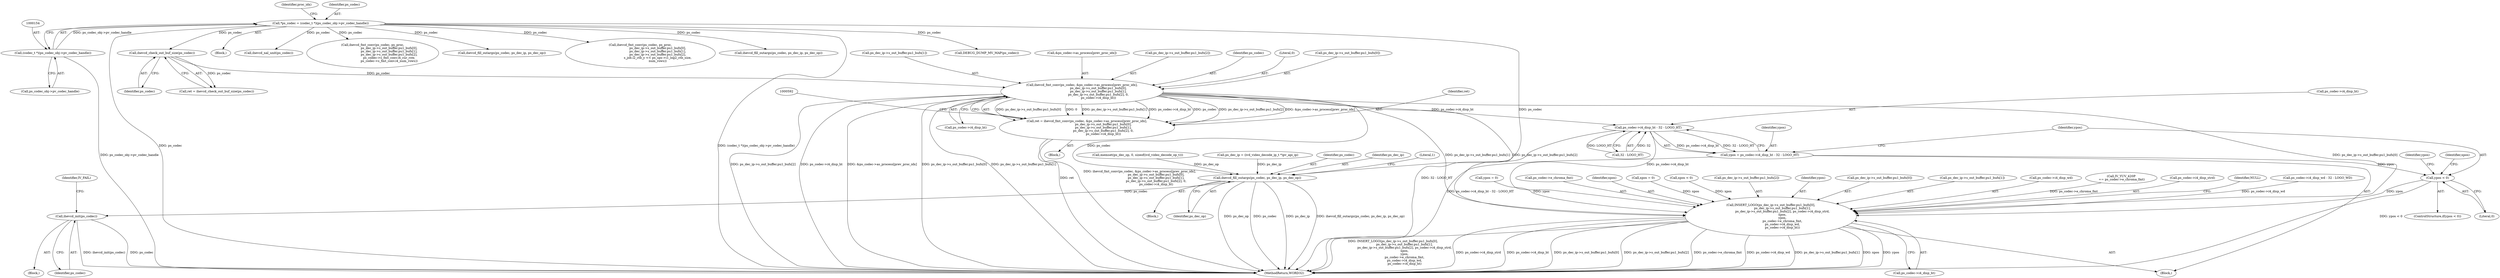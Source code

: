 digraph "0_Android_87fb7909c49e6a4510ba86ace1ffc83459c7e1b9@pointer" {
"1000557" [label="(Call,ihevcd_fmt_conv(ps_codec, &ps_codec->as_process[prev_proc_idx],\n                                  ps_dec_ip->s_out_buffer.pu1_bufs[0],\n                                  ps_dec_ip->s_out_buffer.pu1_bufs[1],\n                                  ps_dec_ip->s_out_buffer.pu1_bufs[2], 0,\n                                  ps_codec->i4_disp_ht))"];
"1000546" [label="(Call,ihevcd_check_out_buf_size(ps_codec))"];
"1000151" [label="(Call,*ps_codec = (codec_t *)(ps_codec_obj->pv_codec_handle))"];
"1000153" [label="(Call,(codec_t *)(ps_codec_obj->pv_codec_handle))"];
"1000555" [label="(Call,ret = ihevcd_fmt_conv(ps_codec, &ps_codec->as_process[prev_proc_idx],\n                                  ps_dec_ip->s_out_buffer.pu1_bufs[0],\n                                  ps_dec_ip->s_out_buffer.pu1_bufs[1],\n                                  ps_dec_ip->s_out_buffer.pu1_bufs[2], 0,\n                                  ps_codec->i4_disp_ht))"];
"1000600" [label="(Call,ihevcd_fill_outargs(ps_codec, ps_dec_ip, ps_dec_op))"];
"1000693" [label="(Call,ihevcd_init(ps_codec))"];
"1000624" [label="(Call,ps_codec->i4_disp_ht - 32 - LOGO_HT)"];
"1000622" [label="(Call,ypos = ps_codec->i4_disp_ht - 32 - LOGO_HT)"];
"1000632" [label="(Call,ypos < 0)"];
"1000645" [label="(Call,INSERT_LOGO(ps_dec_ip->s_out_buffer.pu1_bufs[0],\n                        ps_dec_ip->s_out_buffer.pu1_bufs[1],\n                        ps_dec_ip->s_out_buffer.pu1_bufs[2], ps_codec->i4_disp_strd,\n                        xpos,\n                        ypos,\n                        ps_codec->e_chroma_fmt,\n                        ps_codec->i4_disp_wd,\n                        ps_codec->i4_disp_ht))"];
"1000145" [label="(Block,)"];
"1000586" [label="(Literal,0)"];
"1000986" [label="(Call,ihevcd_nal_unit(ps_codec))"];
"1000678" [label="(Call,ps_codec->i4_disp_ht)"];
"1000603" [label="(Identifier,ps_dec_op)"];
"1000625" [label="(Call,ps_codec->i4_disp_ht)"];
"1000565" [label="(Call,ps_dec_ip->s_out_buffer.pu1_bufs[0])"];
"1000547" [label="(Identifier,ps_codec)"];
"1000694" [label="(Identifier,ps_codec)"];
"1000640" [label="(Identifier,xpos)"];
"1000672" [label="(Call,ps_codec->e_chroma_fmt)"];
"1000670" [label="(Identifier,xpos)"];
"1000642" [label="(Call,xpos = 0)"];
"1000639" [label="(Call,xpos < 0)"];
"1000631" [label="(ControlStructure,if(ypos < 0))"];
"1000162" [label="(Identifier,proc_idx)"];
"1000600" [label="(Call,ihevcd_fill_outargs(ps_codec, ps_dec_ip, ps_dec_op))"];
"1000572" [label="(Call,ps_dec_ip->s_out_buffer.pu1_bufs[1])"];
"1001634" [label="(Call,ihevcd_fmt_conv(ps_codec, ps_proc,\n                                  ps_dec_ip->s_out_buffer.pu1_bufs[0],\n                                  ps_dec_ip->s_out_buffer.pu1_bufs[1],\n                                  ps_dec_ip->s_out_buffer.pu1_bufs[2],\n                                  ps_codec->s_fmt_conv.i4_cur_row,\n                                  ps_codec->s_fmt_conv.i4_num_rows))"];
"1000660" [label="(Call,ps_dec_ip->s_out_buffer.pu1_bufs[2])"];
"1000190" [label="(Call,memset(ps_dec_op, 0, sizeof(ivd_video_decode_op_t)))"];
"1000671" [label="(Identifier,ypos)"];
"1000559" [label="(Call,&ps_codec->as_process[prev_proc_idx])"];
"1000646" [label="(Call,ps_dec_ip->s_out_buffer.pu1_bufs[0])"];
"1000155" [label="(Call,ps_codec_obj->pv_codec_handle)"];
"1000544" [label="(Call,ret = ihevcd_check_out_buf_size(ps_codec))"];
"1000153" [label="(Call,(codec_t *)(ps_codec_obj->pv_codec_handle))"];
"1001228" [label="(Call,ihevcd_fill_outargs(ps_codec, ps_dec_ip, ps_dec_op))"];
"1000151" [label="(Call,*ps_codec = (codec_t *)(ps_codec_obj->pv_codec_handle))"];
"1000623" [label="(Identifier,ypos)"];
"1000173" [label="(Call,ps_dec_ip = (ivd_video_decode_ip_t *)pv_api_ip)"];
"1000624" [label="(Call,ps_codec->i4_disp_ht - 32 - LOGO_HT)"];
"1000622" [label="(Call,ypos = ps_codec->i4_disp_ht - 32 - LOGO_HT)"];
"1000653" [label="(Call,ps_dec_ip->s_out_buffer.pu1_bufs[1])"];
"1000555" [label="(Call,ret = ihevcd_fmt_conv(ps_codec, &ps_codec->as_process[prev_proc_idx],\n                                  ps_dec_ip->s_out_buffer.pu1_bufs[0],\n                                  ps_dec_ip->s_out_buffer.pu1_bufs[1],\n                                  ps_dec_ip->s_out_buffer.pu1_bufs[2], 0,\n                                  ps_codec->i4_disp_ht))"];
"1000546" [label="(Call,ihevcd_check_out_buf_size(ps_codec))"];
"1001527" [label="(Call,ihevcd_fmt_conv(ps_codec, ps_proc,\n                                    ps_dec_ip->s_out_buffer.pu1_bufs[0],\n                                    ps_dec_ip->s_out_buffer.pu1_bufs[1],\n                                    ps_dec_ip->s_out_buffer.pu1_bufs[2],\n                                    s_job.i2_ctb_y << ps_sps->i1_log2_ctb_size,\n                                    num_rows))"];
"1000579" [label="(Call,ps_dec_ip->s_out_buffer.pu1_bufs[2])"];
"1000675" [label="(Call,ps_codec->i4_disp_wd)"];
"1000519" [label="(Call,IV_YUV_420P\n == ps_codec->e_chroma_fmt)"];
"1000628" [label="(Call,32 - LOGO_HT)"];
"1000667" [label="(Call,ps_codec->i4_disp_strd)"];
"1000524" [label="(Block,)"];
"1000634" [label="(Literal,0)"];
"1000692" [label="(Block,)"];
"1000696" [label="(Identifier,IV_FAIL)"];
"1001820" [label="(Call,ihevcd_fill_outargs(ps_codec, ps_dec_ip, ps_dec_op))"];
"1000683" [label="(Identifier,NULL)"];
"1000601" [label="(Identifier,ps_codec)"];
"1000602" [label="(Identifier,ps_dec_ip)"];
"1000587" [label="(Call,ps_codec->i4_disp_ht)"];
"1000557" [label="(Call,ihevcd_fmt_conv(ps_codec, &ps_codec->as_process[prev_proc_idx],\n                                  ps_dec_ip->s_out_buffer.pu1_bufs[0],\n                                  ps_dec_ip->s_out_buffer.pu1_bufs[1],\n                                  ps_dec_ip->s_out_buffer.pu1_bufs[2], 0,\n                                  ps_codec->i4_disp_ht))"];
"1000610" [label="(Block,)"];
"1001903" [label="(MethodReturn,WORD32)"];
"1001679" [label="(Call,DEBUG_DUMP_MV_MAP(ps_codec))"];
"1000633" [label="(Identifier,ypos)"];
"1000632" [label="(Call,ypos < 0)"];
"1000693" [label="(Call,ihevcd_init(ps_codec))"];
"1000472" [label="(Block,)"];
"1000152" [label="(Identifier,ps_codec)"];
"1000558" [label="(Identifier,ps_codec)"];
"1000556" [label="(Identifier,ret)"];
"1000606" [label="(Literal,1)"];
"1000636" [label="(Identifier,ypos)"];
"1000645" [label="(Call,INSERT_LOGO(ps_dec_ip->s_out_buffer.pu1_bufs[0],\n                        ps_dec_ip->s_out_buffer.pu1_bufs[1],\n                        ps_dec_ip->s_out_buffer.pu1_bufs[2], ps_codec->i4_disp_strd,\n                        xpos,\n                        ypos,\n                        ps_codec->e_chroma_fmt,\n                        ps_codec->i4_disp_wd,\n                        ps_codec->i4_disp_ht))"];
"1000614" [label="(Call,ps_codec->i4_disp_wd - 32 - LOGO_WD)"];
"1000635" [label="(Call,ypos = 0)"];
"1000557" -> "1000555"  [label="AST: "];
"1000557" -> "1000587"  [label="CFG: "];
"1000558" -> "1000557"  [label="AST: "];
"1000559" -> "1000557"  [label="AST: "];
"1000565" -> "1000557"  [label="AST: "];
"1000572" -> "1000557"  [label="AST: "];
"1000579" -> "1000557"  [label="AST: "];
"1000586" -> "1000557"  [label="AST: "];
"1000587" -> "1000557"  [label="AST: "];
"1000555" -> "1000557"  [label="CFG: "];
"1000557" -> "1001903"  [label="DDG: ps_dec_ip->s_out_buffer.pu1_bufs[2]"];
"1000557" -> "1001903"  [label="DDG: ps_codec->i4_disp_ht"];
"1000557" -> "1001903"  [label="DDG: &ps_codec->as_process[prev_proc_idx]"];
"1000557" -> "1001903"  [label="DDG: ps_dec_ip->s_out_buffer.pu1_bufs[0]"];
"1000557" -> "1001903"  [label="DDG: ps_dec_ip->s_out_buffer.pu1_bufs[1]"];
"1000557" -> "1000555"  [label="DDG: ps_dec_ip->s_out_buffer.pu1_bufs[0]"];
"1000557" -> "1000555"  [label="DDG: 0"];
"1000557" -> "1000555"  [label="DDG: ps_dec_ip->s_out_buffer.pu1_bufs[1]"];
"1000557" -> "1000555"  [label="DDG: ps_codec->i4_disp_ht"];
"1000557" -> "1000555"  [label="DDG: ps_codec"];
"1000557" -> "1000555"  [label="DDG: ps_dec_ip->s_out_buffer.pu1_bufs[2]"];
"1000557" -> "1000555"  [label="DDG: &ps_codec->as_process[prev_proc_idx]"];
"1000546" -> "1000557"  [label="DDG: ps_codec"];
"1000557" -> "1000600"  [label="DDG: ps_codec"];
"1000557" -> "1000624"  [label="DDG: ps_codec->i4_disp_ht"];
"1000557" -> "1000645"  [label="DDG: ps_dec_ip->s_out_buffer.pu1_bufs[0]"];
"1000557" -> "1000645"  [label="DDG: ps_dec_ip->s_out_buffer.pu1_bufs[1]"];
"1000557" -> "1000645"  [label="DDG: ps_dec_ip->s_out_buffer.pu1_bufs[2]"];
"1000546" -> "1000544"  [label="AST: "];
"1000546" -> "1000547"  [label="CFG: "];
"1000547" -> "1000546"  [label="AST: "];
"1000544" -> "1000546"  [label="CFG: "];
"1000546" -> "1000544"  [label="DDG: ps_codec"];
"1000151" -> "1000546"  [label="DDG: ps_codec"];
"1000151" -> "1000145"  [label="AST: "];
"1000151" -> "1000153"  [label="CFG: "];
"1000152" -> "1000151"  [label="AST: "];
"1000153" -> "1000151"  [label="AST: "];
"1000162" -> "1000151"  [label="CFG: "];
"1000151" -> "1001903"  [label="DDG: ps_codec"];
"1000151" -> "1001903"  [label="DDG: (codec_t *)(ps_codec_obj->pv_codec_handle)"];
"1000153" -> "1000151"  [label="DDG: ps_codec_obj->pv_codec_handle"];
"1000151" -> "1000600"  [label="DDG: ps_codec"];
"1000151" -> "1000986"  [label="DDG: ps_codec"];
"1000151" -> "1001228"  [label="DDG: ps_codec"];
"1000151" -> "1001527"  [label="DDG: ps_codec"];
"1000151" -> "1001634"  [label="DDG: ps_codec"];
"1000151" -> "1001679"  [label="DDG: ps_codec"];
"1000151" -> "1001820"  [label="DDG: ps_codec"];
"1000153" -> "1000155"  [label="CFG: "];
"1000154" -> "1000153"  [label="AST: "];
"1000155" -> "1000153"  [label="AST: "];
"1000153" -> "1001903"  [label="DDG: ps_codec_obj->pv_codec_handle"];
"1000555" -> "1000524"  [label="AST: "];
"1000556" -> "1000555"  [label="AST: "];
"1000592" -> "1000555"  [label="CFG: "];
"1000555" -> "1001903"  [label="DDG: ihevcd_fmt_conv(ps_codec, &ps_codec->as_process[prev_proc_idx],\n                                  ps_dec_ip->s_out_buffer.pu1_bufs[0],\n                                  ps_dec_ip->s_out_buffer.pu1_bufs[1],\n                                  ps_dec_ip->s_out_buffer.pu1_bufs[2], 0,\n                                  ps_codec->i4_disp_ht)"];
"1000555" -> "1001903"  [label="DDG: ret"];
"1000600" -> "1000472"  [label="AST: "];
"1000600" -> "1000603"  [label="CFG: "];
"1000601" -> "1000600"  [label="AST: "];
"1000602" -> "1000600"  [label="AST: "];
"1000603" -> "1000600"  [label="AST: "];
"1000606" -> "1000600"  [label="CFG: "];
"1000600" -> "1001903"  [label="DDG: ps_dec_ip"];
"1000600" -> "1001903"  [label="DDG: ihevcd_fill_outargs(ps_codec, ps_dec_ip, ps_dec_op)"];
"1000600" -> "1001903"  [label="DDG: ps_dec_op"];
"1000600" -> "1001903"  [label="DDG: ps_codec"];
"1000173" -> "1000600"  [label="DDG: ps_dec_ip"];
"1000190" -> "1000600"  [label="DDG: ps_dec_op"];
"1000600" -> "1000693"  [label="DDG: ps_codec"];
"1000693" -> "1000692"  [label="AST: "];
"1000693" -> "1000694"  [label="CFG: "];
"1000694" -> "1000693"  [label="AST: "];
"1000696" -> "1000693"  [label="CFG: "];
"1000693" -> "1001903"  [label="DDG: ihevcd_init(ps_codec)"];
"1000693" -> "1001903"  [label="DDG: ps_codec"];
"1000624" -> "1000622"  [label="AST: "];
"1000624" -> "1000628"  [label="CFG: "];
"1000625" -> "1000624"  [label="AST: "];
"1000628" -> "1000624"  [label="AST: "];
"1000622" -> "1000624"  [label="CFG: "];
"1000624" -> "1001903"  [label="DDG: 32 - LOGO_HT"];
"1000624" -> "1000622"  [label="DDG: ps_codec->i4_disp_ht"];
"1000624" -> "1000622"  [label="DDG: 32 - LOGO_HT"];
"1000628" -> "1000624"  [label="DDG: 32"];
"1000628" -> "1000624"  [label="DDG: LOGO_HT"];
"1000624" -> "1000645"  [label="DDG: ps_codec->i4_disp_ht"];
"1000622" -> "1000610"  [label="AST: "];
"1000623" -> "1000622"  [label="AST: "];
"1000633" -> "1000622"  [label="CFG: "];
"1000622" -> "1001903"  [label="DDG: ps_codec->i4_disp_ht - 32 - LOGO_HT"];
"1000622" -> "1000632"  [label="DDG: ypos"];
"1000632" -> "1000631"  [label="AST: "];
"1000632" -> "1000634"  [label="CFG: "];
"1000633" -> "1000632"  [label="AST: "];
"1000634" -> "1000632"  [label="AST: "];
"1000636" -> "1000632"  [label="CFG: "];
"1000640" -> "1000632"  [label="CFG: "];
"1000632" -> "1001903"  [label="DDG: ypos < 0"];
"1000632" -> "1000645"  [label="DDG: ypos"];
"1000645" -> "1000610"  [label="AST: "];
"1000645" -> "1000678"  [label="CFG: "];
"1000646" -> "1000645"  [label="AST: "];
"1000653" -> "1000645"  [label="AST: "];
"1000660" -> "1000645"  [label="AST: "];
"1000667" -> "1000645"  [label="AST: "];
"1000670" -> "1000645"  [label="AST: "];
"1000671" -> "1000645"  [label="AST: "];
"1000672" -> "1000645"  [label="AST: "];
"1000675" -> "1000645"  [label="AST: "];
"1000678" -> "1000645"  [label="AST: "];
"1000683" -> "1000645"  [label="CFG: "];
"1000645" -> "1001903"  [label="DDG: ps_codec->i4_disp_ht"];
"1000645" -> "1001903"  [label="DDG: ps_dec_ip->s_out_buffer.pu1_bufs[0]"];
"1000645" -> "1001903"  [label="DDG: ps_dec_ip->s_out_buffer.pu1_bufs[2]"];
"1000645" -> "1001903"  [label="DDG: ps_codec->e_chroma_fmt"];
"1000645" -> "1001903"  [label="DDG: ps_codec->i4_disp_wd"];
"1000645" -> "1001903"  [label="DDG: ps_dec_ip->s_out_buffer.pu1_bufs[1]"];
"1000645" -> "1001903"  [label="DDG: xpos"];
"1000645" -> "1001903"  [label="DDG: ypos"];
"1000645" -> "1001903"  [label="DDG: INSERT_LOGO(ps_dec_ip->s_out_buffer.pu1_bufs[0],\n                        ps_dec_ip->s_out_buffer.pu1_bufs[1],\n                        ps_dec_ip->s_out_buffer.pu1_bufs[2], ps_codec->i4_disp_strd,\n                        xpos,\n                        ypos,\n                        ps_codec->e_chroma_fmt,\n                        ps_codec->i4_disp_wd,\n                        ps_codec->i4_disp_ht)"];
"1000645" -> "1001903"  [label="DDG: ps_codec->i4_disp_strd"];
"1000642" -> "1000645"  [label="DDG: xpos"];
"1000639" -> "1000645"  [label="DDG: xpos"];
"1000635" -> "1000645"  [label="DDG: ypos"];
"1000519" -> "1000645"  [label="DDG: ps_codec->e_chroma_fmt"];
"1000614" -> "1000645"  [label="DDG: ps_codec->i4_disp_wd"];
}
